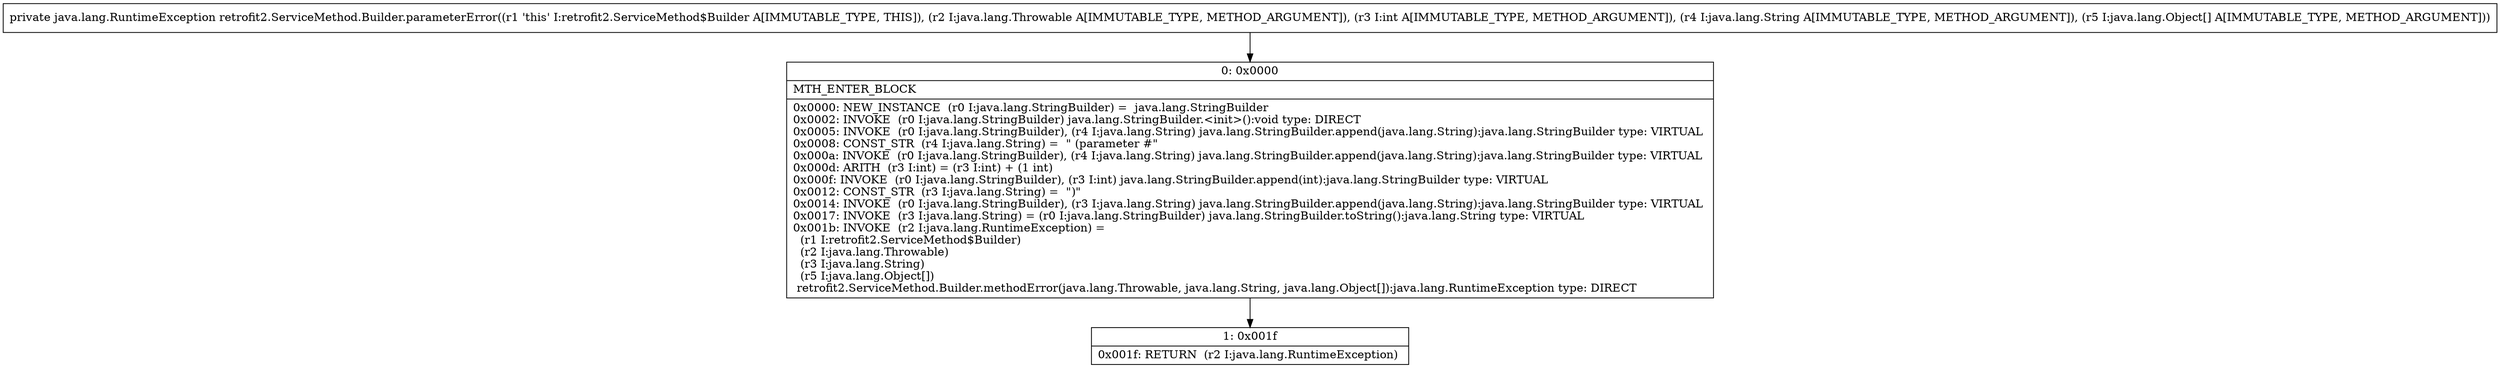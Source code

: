digraph "CFG forretrofit2.ServiceMethod.Builder.parameterError(Ljava\/lang\/Throwable;ILjava\/lang\/String;[Ljava\/lang\/Object;)Ljava\/lang\/RuntimeException;" {
Node_0 [shape=record,label="{0\:\ 0x0000|MTH_ENTER_BLOCK\l|0x0000: NEW_INSTANCE  (r0 I:java.lang.StringBuilder) =  java.lang.StringBuilder \l0x0002: INVOKE  (r0 I:java.lang.StringBuilder) java.lang.StringBuilder.\<init\>():void type: DIRECT \l0x0005: INVOKE  (r0 I:java.lang.StringBuilder), (r4 I:java.lang.String) java.lang.StringBuilder.append(java.lang.String):java.lang.StringBuilder type: VIRTUAL \l0x0008: CONST_STR  (r4 I:java.lang.String) =  \" (parameter #\" \l0x000a: INVOKE  (r0 I:java.lang.StringBuilder), (r4 I:java.lang.String) java.lang.StringBuilder.append(java.lang.String):java.lang.StringBuilder type: VIRTUAL \l0x000d: ARITH  (r3 I:int) = (r3 I:int) + (1 int) \l0x000f: INVOKE  (r0 I:java.lang.StringBuilder), (r3 I:int) java.lang.StringBuilder.append(int):java.lang.StringBuilder type: VIRTUAL \l0x0012: CONST_STR  (r3 I:java.lang.String) =  \")\" \l0x0014: INVOKE  (r0 I:java.lang.StringBuilder), (r3 I:java.lang.String) java.lang.StringBuilder.append(java.lang.String):java.lang.StringBuilder type: VIRTUAL \l0x0017: INVOKE  (r3 I:java.lang.String) = (r0 I:java.lang.StringBuilder) java.lang.StringBuilder.toString():java.lang.String type: VIRTUAL \l0x001b: INVOKE  (r2 I:java.lang.RuntimeException) = \l  (r1 I:retrofit2.ServiceMethod$Builder)\l  (r2 I:java.lang.Throwable)\l  (r3 I:java.lang.String)\l  (r5 I:java.lang.Object[])\l retrofit2.ServiceMethod.Builder.methodError(java.lang.Throwable, java.lang.String, java.lang.Object[]):java.lang.RuntimeException type: DIRECT \l}"];
Node_1 [shape=record,label="{1\:\ 0x001f|0x001f: RETURN  (r2 I:java.lang.RuntimeException) \l}"];
MethodNode[shape=record,label="{private java.lang.RuntimeException retrofit2.ServiceMethod.Builder.parameterError((r1 'this' I:retrofit2.ServiceMethod$Builder A[IMMUTABLE_TYPE, THIS]), (r2 I:java.lang.Throwable A[IMMUTABLE_TYPE, METHOD_ARGUMENT]), (r3 I:int A[IMMUTABLE_TYPE, METHOD_ARGUMENT]), (r4 I:java.lang.String A[IMMUTABLE_TYPE, METHOD_ARGUMENT]), (r5 I:java.lang.Object[] A[IMMUTABLE_TYPE, METHOD_ARGUMENT])) }"];
MethodNode -> Node_0;
Node_0 -> Node_1;
}

